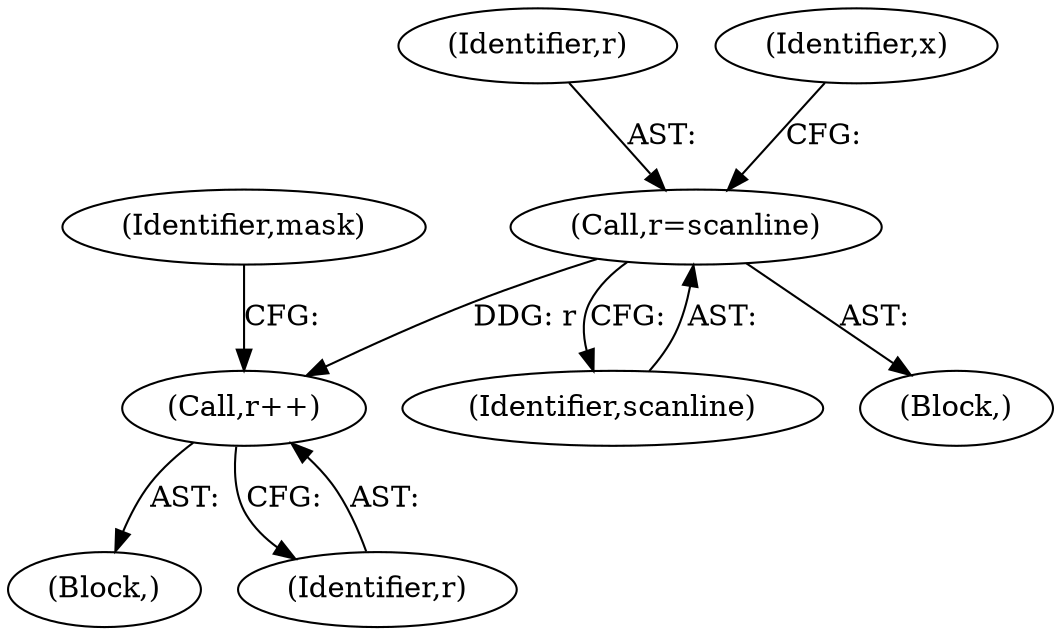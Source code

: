 digraph "0_ImageMagick_f6e9d0d9955e85bdd7540b251cd50d598dacc5e6_44@pointer" {
"1001351" [label="(Call,r=scanline)"];
"1001394" [label="(Call,r++)"];
"1001353" [label="(Identifier,scanline)"];
"1001351" [label="(Call,r=scanline)"];
"1001383" [label="(Block,)"];
"1001352" [label="(Identifier,r)"];
"1001395" [label="(Identifier,r)"];
"1001356" [label="(Identifier,x)"];
"1001350" [label="(Block,)"];
"1001381" [label="(Identifier,mask)"];
"1001394" [label="(Call,r++)"];
"1001351" -> "1001350"  [label="AST: "];
"1001351" -> "1001353"  [label="CFG: "];
"1001352" -> "1001351"  [label="AST: "];
"1001353" -> "1001351"  [label="AST: "];
"1001356" -> "1001351"  [label="CFG: "];
"1001351" -> "1001394"  [label="DDG: r"];
"1001394" -> "1001383"  [label="AST: "];
"1001394" -> "1001395"  [label="CFG: "];
"1001395" -> "1001394"  [label="AST: "];
"1001381" -> "1001394"  [label="CFG: "];
}
